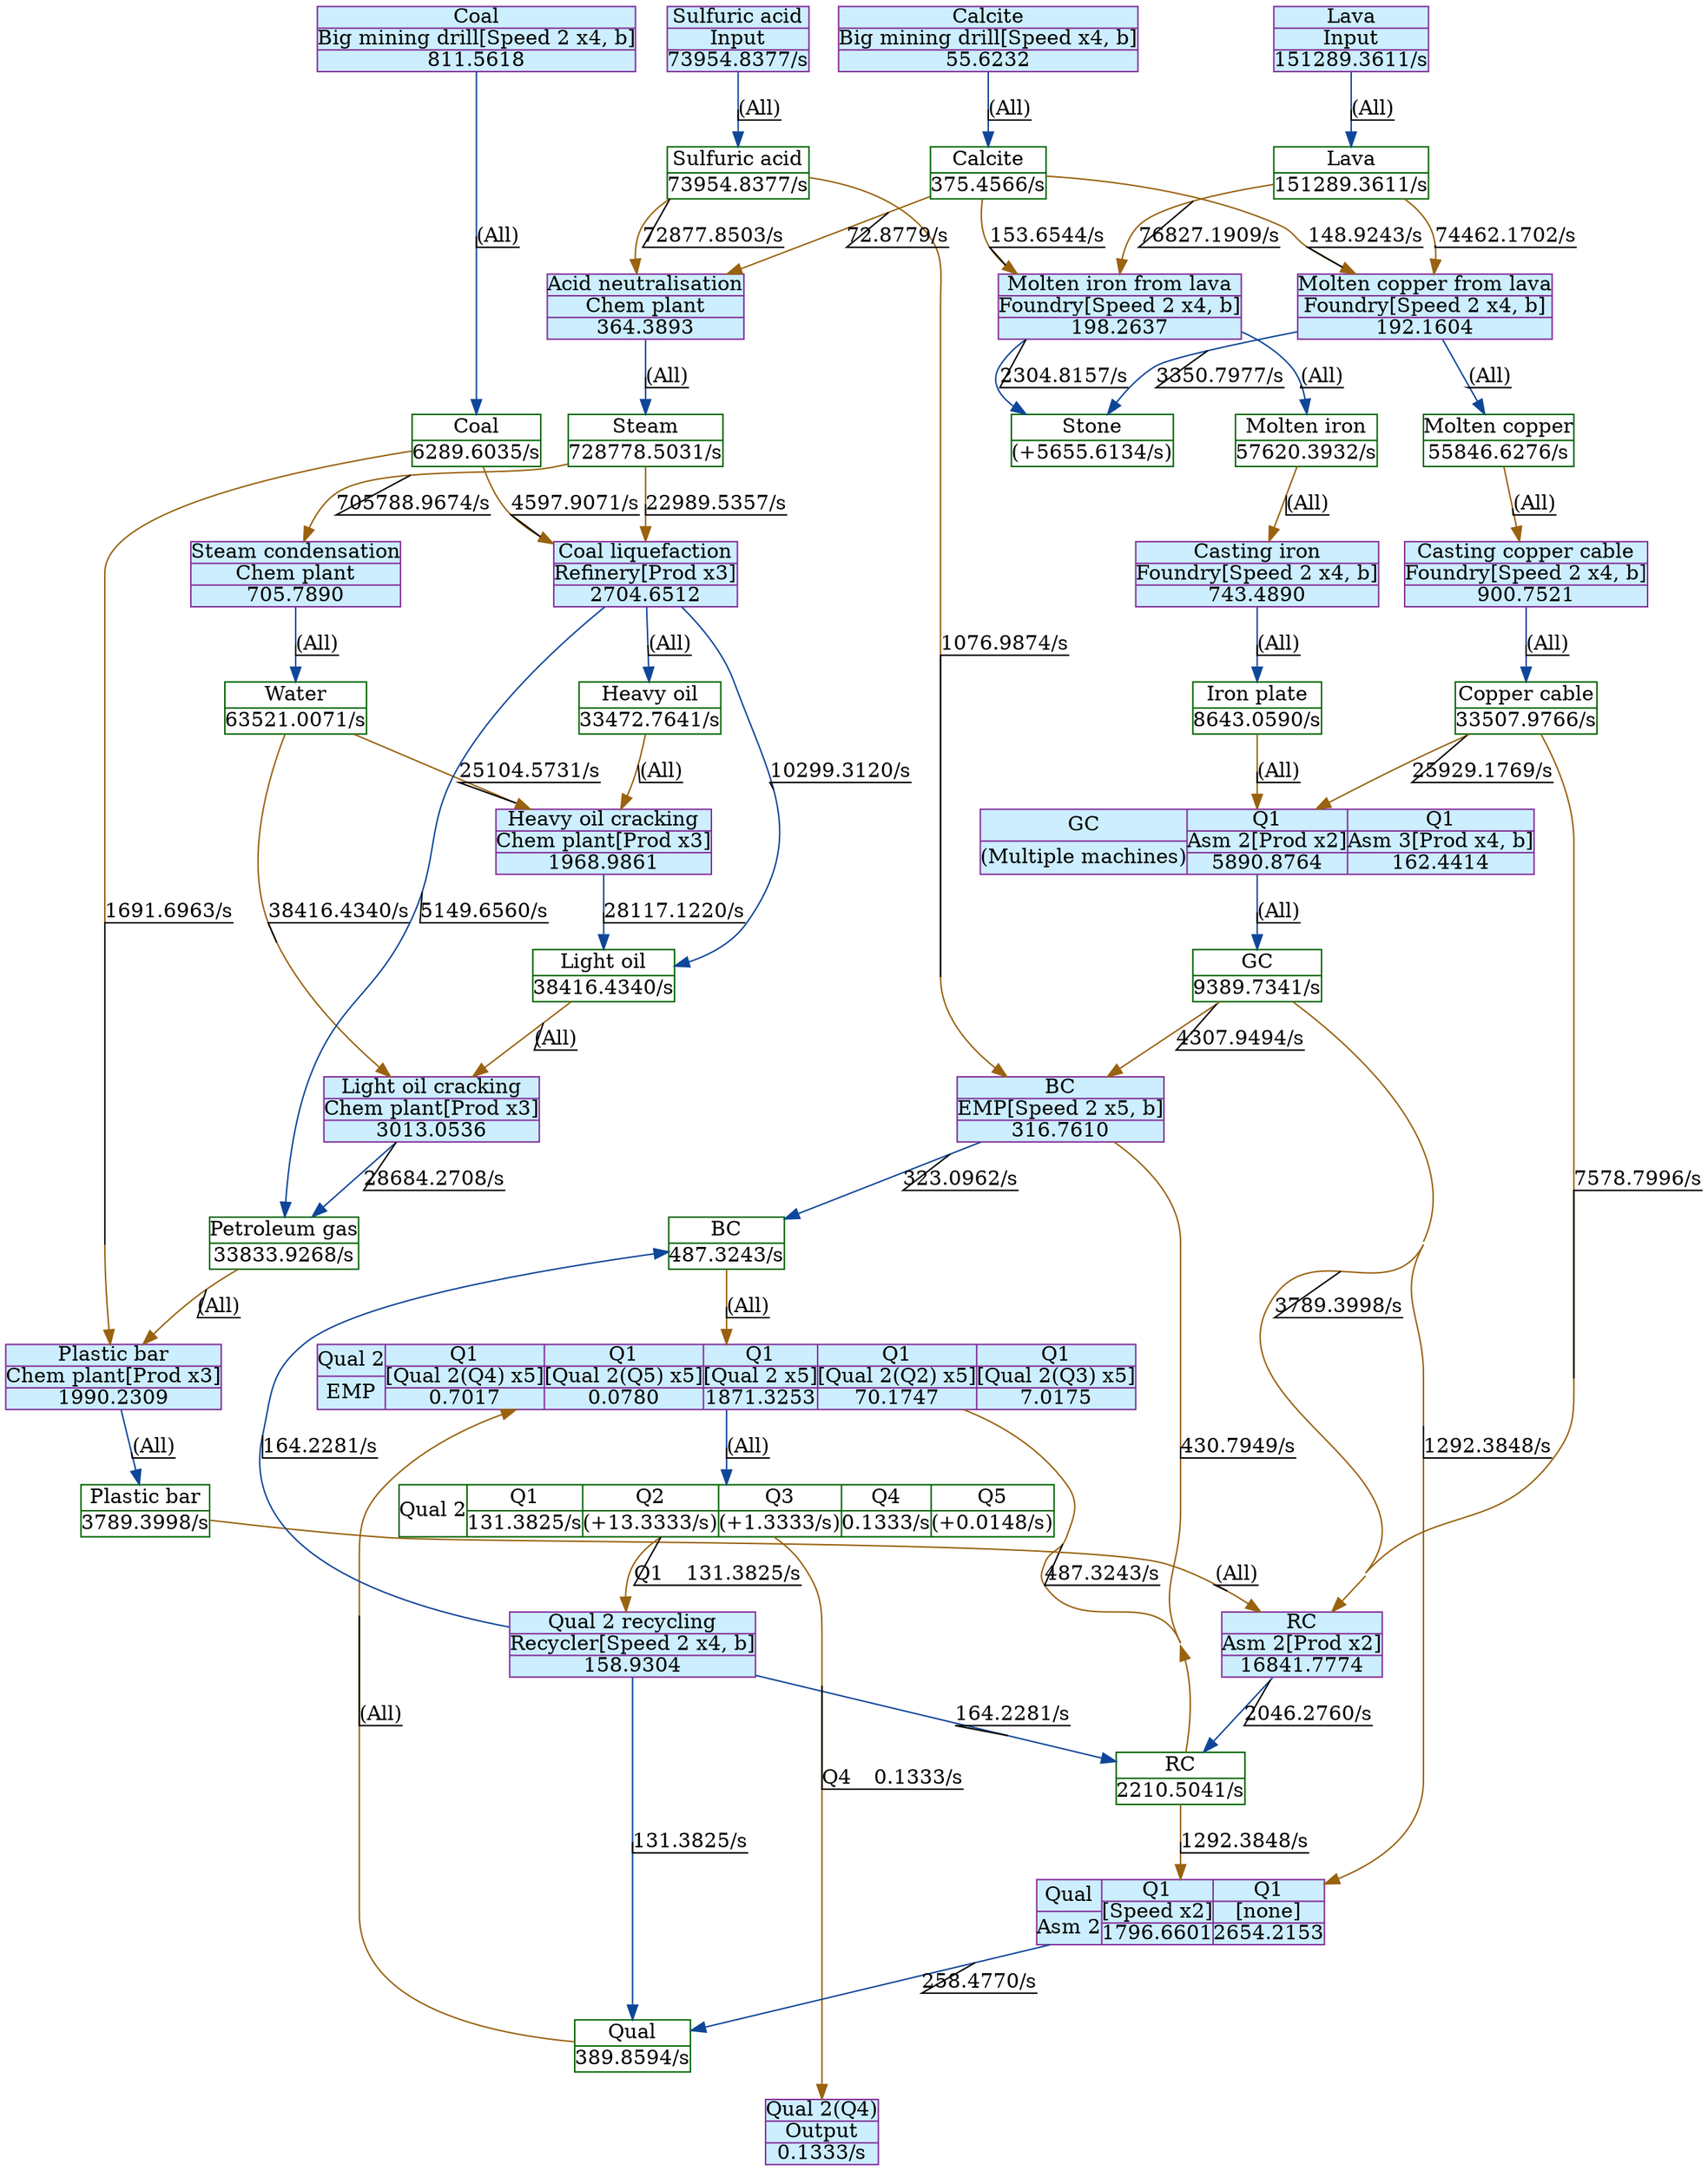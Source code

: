 digraph {
    layout="dot"
    concentrate=true
    node [shape="record"; margin=0]
    edge [decorate=true]
    0 [color="#006400"; label="{Sulfuric acid|73954.8377/s}"]
    1 [color="#006400"; label="{Water|63521.0071/s}"]
    2 [color="#006400"; label="{Heavy oil|33472.7641/s}"]
    3 [color="#006400"; label="{Light oil|38416.4340/s}"]
    4 [color="#006400"; label="{RC|2210.5041/s}"]
    5 [color="#006400"; label="{BC|487.3243/s}"]
    6 [color="#006400"; label="{GC|9389.7341/s}"]
    7 [color="#006400"; label="{Coal|6289.6035/s}"]
    8 [color="#006400"; label="{Iron plate|8643.0590/s}"]
    9 [color="#006400"; label="{Copper cable|33507.9766/s}"]
    10 [color="#006400"; label="{Calcite|375.4566/s}"]
    11 [color="#006400"; label="{Qual|389.8594/s}"]
    12 [color="#006400"; label="{Molten iron|57620.3932/s}"]
    13 [color="#006400"; label="{Steam|728778.5031/s}"]
    14 [color="#006400"; label="{Lava|151289.3611/s}"]
    15 [color="#006400"; label="{Stone|(+5655.6134/s)}"]
    16 [color="#006400"; label="{Petroleum gas|33833.9268/s}"]
    17 [color="#006400"; label="{Molten copper|55846.6276/s}"]
    18 [color="#006400"; label="{Plastic bar|3789.3998/s}"]
    19 [style="filled"; color="#842e99"; fillcolor="#cceeff"; label="{Sulfuric acid|Input|73954.8377/s}"]
    20 [style="filled"; color="#842e99"; fillcolor="#cceeff"; label="{Heavy oil cracking|Chem plant[Prod x3]|1968.9861}"]
    21 [style="filled"; color="#842e99"; fillcolor="#cceeff"; label="{BC|EMP[Speed 2 x5, b]|316.7610}"]
    22 [style="filled"; color="#842e99"; fillcolor="#cceeff"; label="{Coal|Big mining drill[Speed 2 x4, b]|811.5618}"]
    23 [style="filled"; color="#842e99"; fillcolor="#cceeff"; label="{Calcite|Big mining drill[Speed x4, b]|55.6232}"]
    24 [style="filled"; color="#842e99"; fillcolor="#cceeff"; label="{Qual 2 recycling|Recycler[Speed 2 x4, b]|158.9304}"]
    25 [style="filled"; color="#842e99"; fillcolor="#cceeff"; label="{Casting iron|Foundry[Speed 2 x4, b]|743.4890}"]
    26 [style="filled"; color="#842e99"; fillcolor="#cceeff"; label="{Acid neutralisation|Chem plant|364.3893}"]
    27 [style="filled"; color="#842e99"; fillcolor="#cceeff"; label="{Lava|Input|151289.3611/s}"]
    28 [style="filled"; color="#842e99"; fillcolor="#cceeff"; label="{Qual 2(Q4)|Output|0.1333/s}"]
    29 [style="filled"; color="#842e99"; fillcolor="#cceeff"; label="{Molten iron from lava|Foundry[Speed 2 x4, b]|198.2637}"]
    30 [style="filled"; color="#842e99"; fillcolor="#cceeff"; label="{Light oil cracking|Chem plant[Prod x3]|3013.0536}"]
    31 [style="filled"; color="#842e99"; fillcolor="#cceeff"; label="{Coal liquefaction|Refinery[Prod x3]|2704.6512}"]
    32 [style="filled"; color="#842e99"; fillcolor="#cceeff"; label="{Molten copper from lava|Foundry[Speed 2 x4, b]|192.1604}"]
    33 [style="filled"; color="#842e99"; fillcolor="#cceeff"; label="{Steam condensation|Chem plant|705.7890}"]
    34 [style="filled"; color="#842e99"; fillcolor="#cceeff"; label="{RC|Asm 2[Prod x2]|16841.7774}"]
    35 [style="filled"; color="#842e99"; fillcolor="#cceeff"; label="{Casting copper cable|Foundry[Speed 2 x4, b]|900.7521}"]
    36 [style="filled"; color="#842e99"; fillcolor="#cceeff"; label="{Plastic bar|Chem plant[Prod x3]|1990.2309}"]
    37 [color="#006400"; label="{Qual 2}|{Q1|131.3825/s}|{Q2|(+13.3333/s)}|{Q3|(+1.3333/s)}|{Q4|0.1333/s}|{Q5|(+0.0148/s)}"]
    38 [style="filled"; color="#842e99"; fillcolor="#cceeff"; label="{GC|(Multiple machines)}|{Q1|Asm 2[Prod x2]|5890.8764}|{Q1|Asm 3[Prod x4, b]|162.4414}"; shape="record"]
    39 [style="filled"; color="#842e99"; fillcolor="#cceeff"; label="{Qual 2|EMP}|{Q1|[Qual 2(Q4) x5]|0.7017}|{Q1|[Qual 2(Q5) x5]|0.0780}|{Q1|[Qual 2 x5]|1871.3253}|{Q1|[Qual 2(Q2) x5]|70.1747}|{Q1|[Qual 2(Q3) x5]|7.0175}"; shape="record"]
    40 [style="filled"; color="#842e99"; fillcolor="#cceeff"; label="{Qual|Asm 2}|{Q1|[Speed x2]|1796.6601}|{Q1|[none]|2654.2153}"; shape="record"]
    0 -> 21 [color="#99620f"; label="1076.9874/s
"]
    0 -> 26 [color="#99620f"; label="72877.8503/s
"]
    1 -> 20 [color="#99620f"; label="25104.5731/s
"]
    1 -> 30 [color="#99620f"; label="38416.4340/s
"]
    2 -> 20 [color="#99620f"; label="(All)"]
    3 -> 30 [color="#99620f"; label="(All)"]
    4 -> 21 [color="#99620f"; label="430.7949/s
"]
    4 -> 39 [color="#99620f"; label="487.3243/s
"]
    4 -> 40 [color="#99620f"; label="1292.3848/s
"]
    5 -> 39 [color="#99620f"; label="(All)"]
    6 -> 21 [color="#99620f"; label="4307.9494/s
"]
    6 -> 34 [color="#99620f"; label="3789.3998/s
"]
    6 -> 40 [color="#99620f"; label="1292.3848/s
"]
    7 -> 31 [color="#99620f"; label="4597.9071/s
"]
    7 -> 36 [color="#99620f"; label="1691.6963/s
"]
    8 -> 38 [color="#99620f"; label="(All)"]
    9 -> 34 [color="#99620f"; label="7578.7996/s
"]
    9 -> 38 [color="#99620f"; label="25929.1769/s
"]
    10 -> 26 [color="#99620f"; label="72.8779/s
"]
    10 -> 29 [color="#99620f"; label="153.6544/s
"]
    10 -> 32 [color="#99620f"; label="148.9243/s
"]
    11 -> 39 [color="#99620f"; label="(All)"]
    12 -> 25 [color="#99620f"; label="(All)"]
    13 -> 31 [color="#99620f"; label="22989.5357/s
"]
    13 -> 33 [color="#99620f"; label="705788.9674/s
"]
    14 -> 29 [color="#99620f"; label="76827.1909/s
"]
    14 -> 32 [color="#99620f"; label="74462.1702/s
"]
    16 -> 36 [color="#99620f"; label="(All)"]
    17 -> 35 [color="#99620f"; label="(All)"]
    18 -> 34 [color="#99620f"; label="(All)"]
    19 -> 0 [color="#0f4699"; label="(All)"]
    20 -> 3 [color="#0f4699"; label="28117.1220/s
"]
    21 -> 5 [color="#0f4699"; label="323.0962/s
"]
    22 -> 7 [color="#0f4699"; label="(All)"]
    23 -> 10 [color="#0f4699"; label="(All)"]
    24 -> 11 [color="#0f4699"; label="131.3825/s
"]
    24 -> 4 [color="#0f4699"; label="164.2281/s
"]
    24 -> 5 [color="#0f4699"; label="164.2281/s
"]
    25 -> 8 [color="#0f4699"; label="(All)"]
    26 -> 13 [color="#0f4699"; label="(All)"]
    27 -> 14 [color="#0f4699"; label="(All)"]
    29 -> 15 [color="#0f4699"; label="2304.8157/s
"]
    29 -> 12 [color="#0f4699"; label="(All)"]
    30 -> 16 [color="#0f4699"; label="28684.2708/s
"]
    31 -> 2 [color="#0f4699"; label="(All)"]
    31 -> 16 [color="#0f4699"; label="5149.6560/s
"]
    31 -> 3 [color="#0f4699"; label="10299.3120/s
"]
    32 -> 15 [color="#0f4699"; label="3350.7977/s
"]
    32 -> 17 [color="#0f4699"; label="(All)"]
    33 -> 1 [color="#0f4699"; label="(All)"]
    34 -> 4 [color="#0f4699"; label="2046.2760/s
"]
    35 -> 9 [color="#0f4699"; label="(All)"]
    36 -> 18 [color="#0f4699"; label="(All)"]
    37 -> 24 [color="#99620f"; label="Q1	131.3825/s
"]
    37 -> 28 [color="#99620f"; label="Q4	0.1333/s
"]
    38 -> 6 [color="#0f4699"; label="(All)"]
    39 -> 37 [color="#0f4699"; label="(All)"]
    40 -> 11 [color="#0f4699"; label="258.4770/s
"]
    subgraph {
        rank="source"
        19
        22
        23
        27
    }
    subgraph {
        rank="sink"
        28
    }
}
